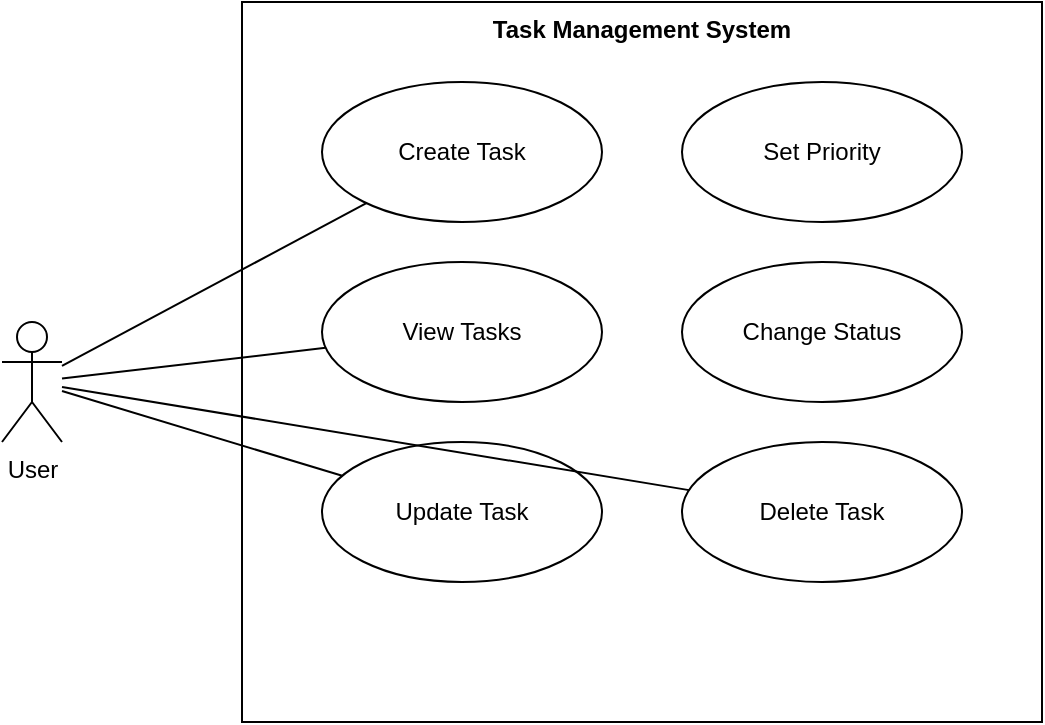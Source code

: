 <mxfile version="21.6.6">
  <diagram name="Use Case Diagram" id="use-case">
    <mxGraphModel dx="1422" dy="798" grid="1" gridSize="10" guides="1" tooltips="1" connect="1" arrows="1" fold="1" page="1" pageScale="1" pageWidth="850" pageHeight="1100">
      <root>
        <mxCell id="0"/>
        <mxCell id="1" parent="0"/>
        <mxCell id="2" value="User" style="shape=umlActor;verticalLabelPosition=bottom;verticalAlign=top;html=1;" vertex="1" parent="1">
          <mxGeometry x="120" y="280" width="30" height="60" as="geometry"/>
        </mxCell>
        <mxCell id="3" value="Task Management System" style="shape=rect;html=1;verticalAlign=top;fontStyle=1;whiteSpace=wrap;align=center;" vertex="1" parent="1">
          <mxGeometry x="240" y="120" width="400" height="360" as="geometry"/>
        </mxCell>
        <mxCell id="4" value="Create Task" style="ellipse;whiteSpace=wrap;html=1;" vertex="1" parent="1">
          <mxGeometry x="280" y="160" width="140" height="70" as="geometry"/>
        </mxCell>
        <mxCell id="5" value="View Tasks" style="ellipse;whiteSpace=wrap;html=1;" vertex="1" parent="1">
          <mxGeometry x="280" y="250" width="140" height="70" as="geometry"/>
        </mxCell>
        <mxCell id="6" value="Update Task" style="ellipse;whiteSpace=wrap;html=1;" vertex="1" parent="1">
          <mxGeometry x="280" y="340" width="140" height="70" as="geometry"/>
        </mxCell>
        <mxCell id="7" value="Delete Task" style="ellipse;whiteSpace=wrap;html=1;" vertex="1" parent="1">
          <mxGeometry x="460" y="340" width="140" height="70" as="geometry"/>
        </mxCell>
        <mxCell id="8" value="Change Status" style="ellipse;whiteSpace=wrap;html=1;" vertex="1" parent="1">
          <mxGeometry x="460" y="250" width="140" height="70" as="geometry"/>
        </mxCell>
        <mxCell id="9" value="Set Priority" style="ellipse;whiteSpace=wrap;html=1;" vertex="1" parent="1">
          <mxGeometry x="460" y="160" width="140" height="70" as="geometry"/>
        </mxCell>
        <mxCell id="10" value="" style="endArrow=none;html=1;rounded=0;" edge="1" parent="1" source="2" target="4">
          <mxGeometry relative="1" as="geometry"/>
        </mxCell>
        <mxCell id="11" value="" style="endArrow=none;html=1;rounded=0;" edge="1" parent="1" source="2" target="5">
          <mxGeometry relative="1" as="geometry"/>
        </mxCell>
        <mxCell id="12" value="" style="endArrow=none;html=1;rounded=0;" edge="1" parent="1" source="2" target="6">
          <mxGeometry relative="1" as="geometry"/>
        </mxCell>
        <mxCell id="13" value="" style="endArrow=none;html=1;rounded=0;" edge="1" parent="1" source="2" target="7">
          <mxGeometry relative="1" as="geometry"/>
        </mxCell>
      </root>
    </mxGraphModel>
  </diagram>
</mxfile>
